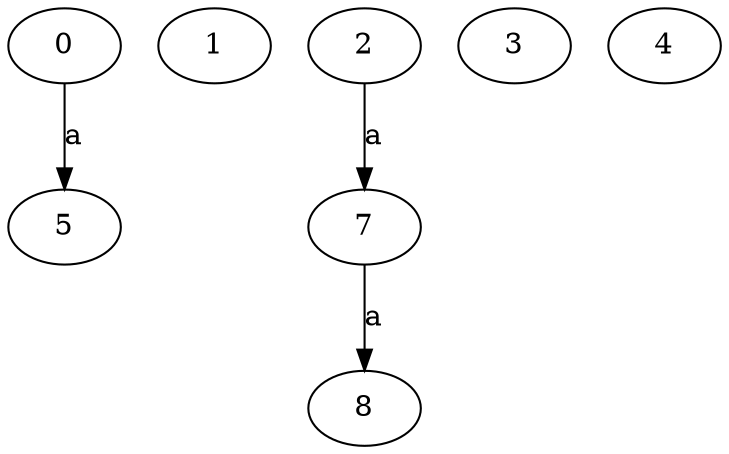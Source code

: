 strict digraph  {
5;
0;
1;
7;
2;
3;
4;
8;
0 -> 5  [label=a];
7 -> 8  [label=a];
2 -> 7  [label=a];
}
